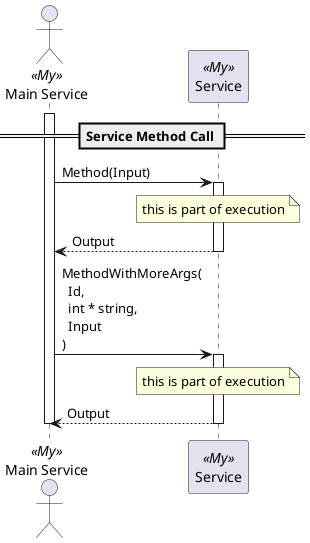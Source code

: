 @startuml service-method-call

== Service Method Call ==

actor "Main Service" as MainService <<My>>
participant "Service" as Service <<My>>

activate MainService
MainService -> Service ++: Method(Input)
    note over Service: this is part of execution
Service --> MainService --: Output
MainService -> Service ++: MethodWithMoreArgs(\n  Id, \n  int * string, \n  Input\n)
    note over Service: this is part of execution
Service --> MainService --: Output

deactivate MainService

@enduml
